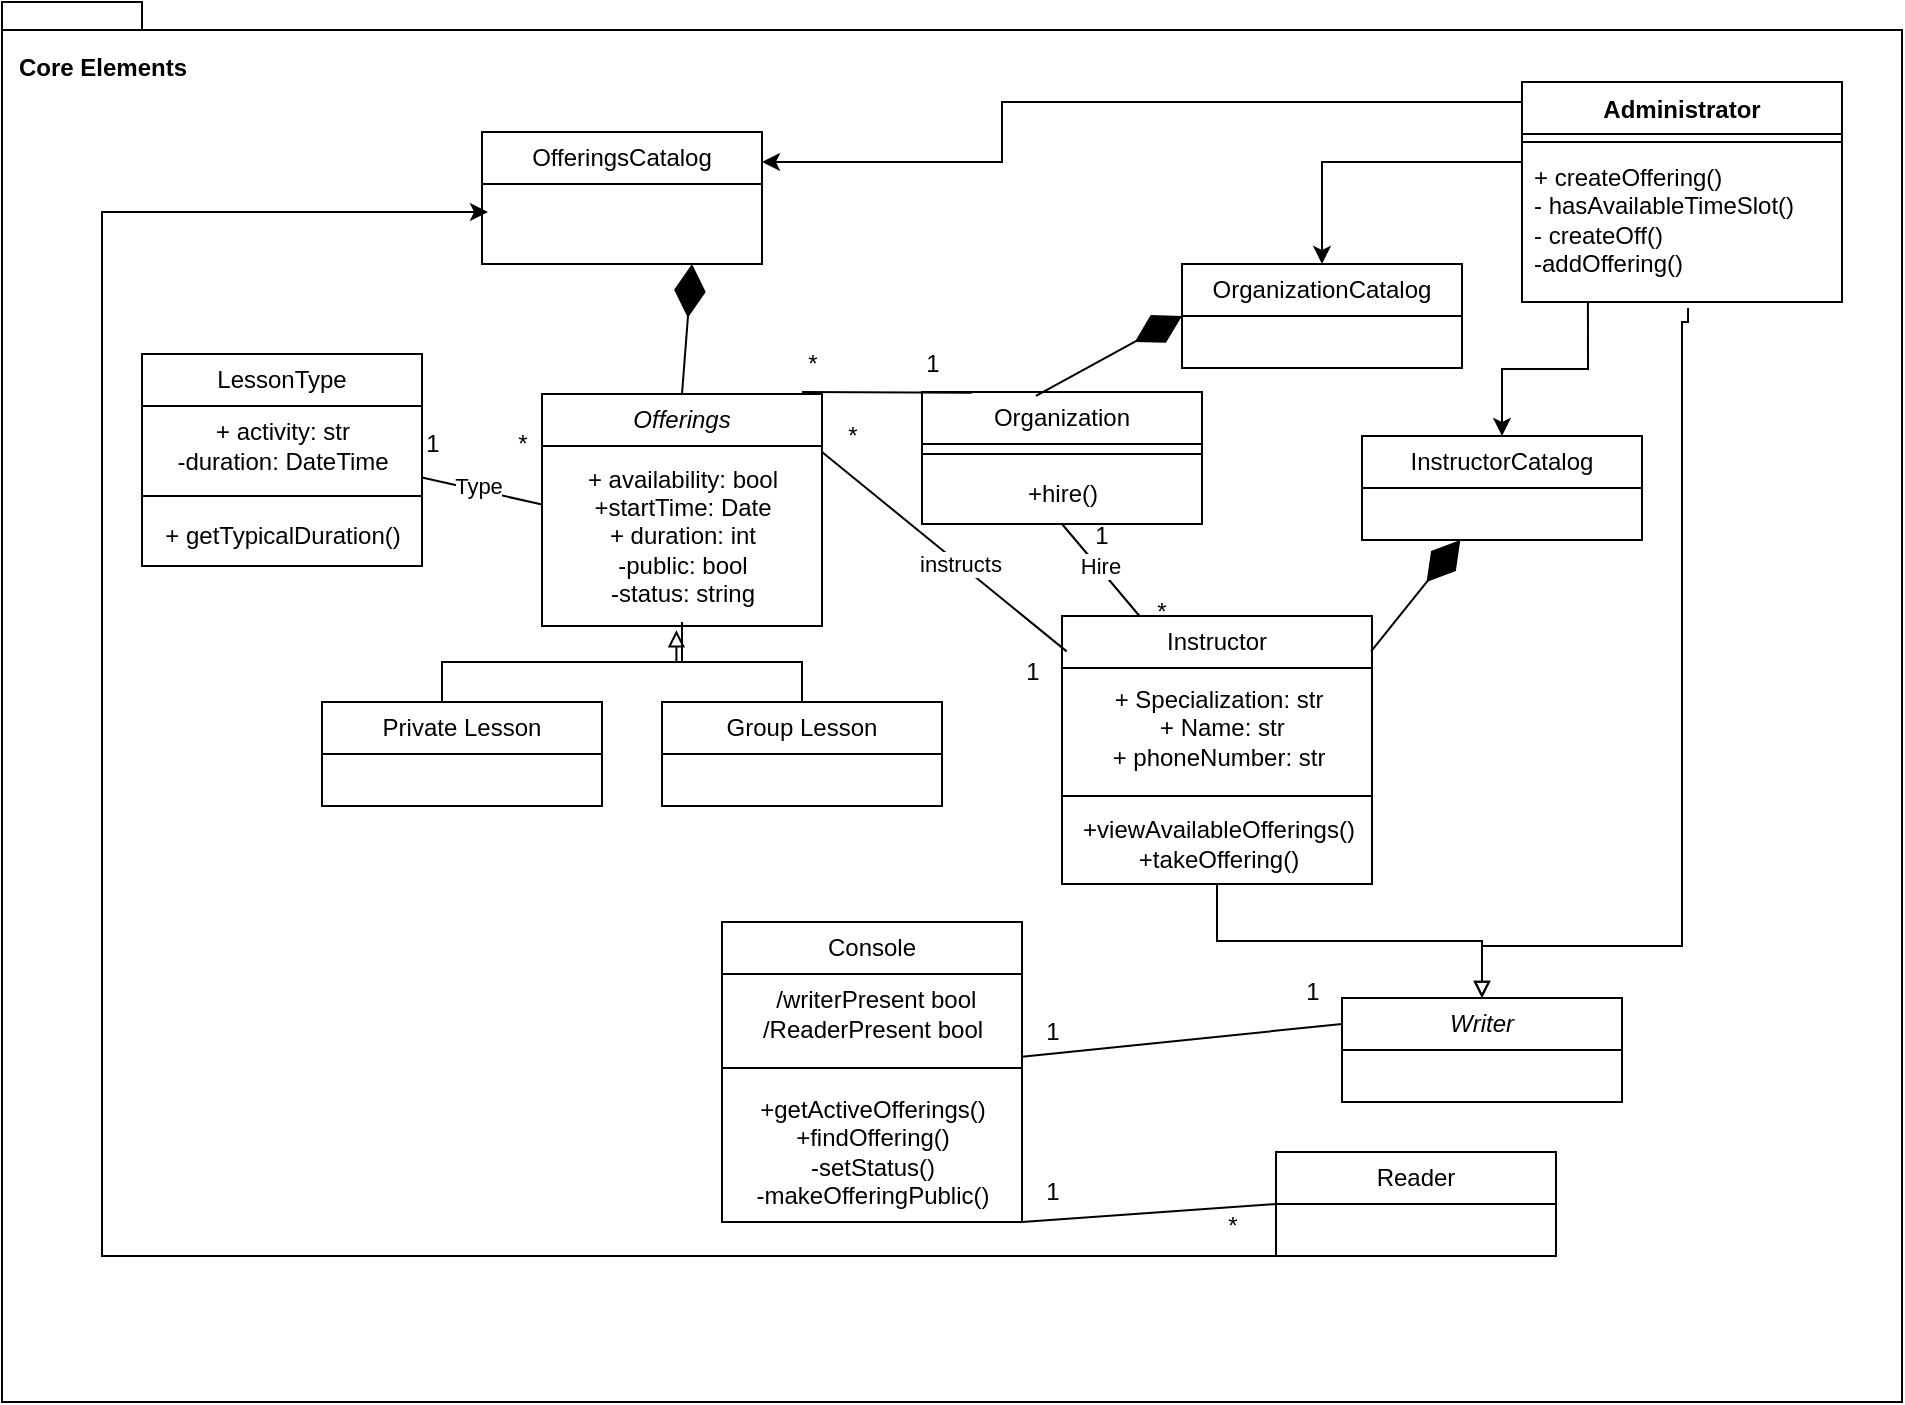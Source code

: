<mxfile version="24.7.17" pages="2">
  <diagram name="CoreElements" id="VGYqqQCVJBaKtA2ZyJBn">
    <mxGraphModel dx="1059" dy="681" grid="1" gridSize="10" guides="1" tooltips="1" connect="1" arrows="1" fold="1" page="1" pageScale="1" pageWidth="827" pageHeight="1169" math="0" shadow="0">
      <root>
        <mxCell id="0" />
        <mxCell id="1" parent="0" />
        <mxCell id="VRAN33z7EAK0camt8ywN-25" value="" style="shape=folder;fontStyle=1;spacingTop=10;tabWidth=40;tabHeight=14;tabPosition=left;html=1;whiteSpace=wrap;" parent="1" vertex="1">
          <mxGeometry x="50" y="10" width="950" height="700" as="geometry" />
        </mxCell>
        <mxCell id="VRAN33z7EAK0camt8ywN-1" value="Organization" style="swimlane;fontStyle=0;childLayout=stackLayout;horizontal=1;startSize=26;fillColor=none;horizontalStack=0;resizeParent=1;resizeParentMax=0;resizeLast=0;collapsible=1;marginBottom=0;whiteSpace=wrap;html=1;" parent="1" vertex="1">
          <mxGeometry x="510" y="205" width="140" height="66" as="geometry" />
        </mxCell>
        <mxCell id="p5pbYEQKGbRsV9aYgSVV-1" value="" style="line;strokeWidth=1;fillColor=none;align=left;verticalAlign=middle;spacingTop=-1;spacingLeft=3;spacingRight=3;rotatable=0;labelPosition=right;points=[];portConstraint=eastwest;strokeColor=inherit;" parent="VRAN33z7EAK0camt8ywN-1" vertex="1">
          <mxGeometry y="26" width="140" height="10" as="geometry" />
        </mxCell>
        <mxCell id="p5pbYEQKGbRsV9aYgSVV-2" value="+hire()" style="text;html=1;align=center;verticalAlign=middle;resizable=0;points=[];autosize=1;strokeColor=none;fillColor=none;" parent="VRAN33z7EAK0camt8ywN-1" vertex="1">
          <mxGeometry y="36" width="140" height="30" as="geometry" />
        </mxCell>
        <mxCell id="VRAN33z7EAK0camt8ywN-5" value="&lt;i&gt;Offerings&lt;/i&gt;" style="swimlane;fontStyle=0;childLayout=stackLayout;horizontal=1;startSize=26;fillColor=none;horizontalStack=0;resizeParent=1;resizeParentMax=0;resizeLast=0;collapsible=1;marginBottom=0;whiteSpace=wrap;html=1;" parent="1" vertex="1">
          <mxGeometry x="320" y="206" width="140" height="116" as="geometry" />
        </mxCell>
        <mxCell id="VRAN33z7EAK0camt8ywN-11" value="&lt;div&gt;+ availability: bool&lt;/div&gt;&lt;div&gt;+startTime: Date&lt;/div&gt;&lt;div&gt;+ duration: int&lt;/div&gt;&lt;div&gt;-public: bool&lt;/div&gt;&lt;div&gt;-status: string&lt;/div&gt;" style="text;html=1;align=center;verticalAlign=middle;resizable=0;points=[];autosize=1;strokeColor=none;fillColor=none;" parent="VRAN33z7EAK0camt8ywN-5" vertex="1">
          <mxGeometry y="26" width="140" height="90" as="geometry" />
        </mxCell>
        <mxCell id="VRAN33z7EAK0camt8ywN-82" style="edgeStyle=orthogonalEdgeStyle;rounded=0;orthogonalLoop=1;jettySize=auto;html=1;endArrow=none;endFill=0;" parent="1" source="VRAN33z7EAK0camt8ywN-6" edge="1">
          <mxGeometry relative="1" as="geometry">
            <mxPoint x="390" y="320" as="targetPoint" />
            <Array as="points">
              <mxPoint x="270" y="340" />
              <mxPoint x="390" y="340" />
            </Array>
          </mxGeometry>
        </mxCell>
        <mxCell id="VRAN33z7EAK0camt8ywN-6" value="Private Lesson" style="swimlane;fontStyle=0;childLayout=stackLayout;horizontal=1;startSize=26;fillColor=none;horizontalStack=0;resizeParent=1;resizeParentMax=0;resizeLast=0;collapsible=1;marginBottom=0;whiteSpace=wrap;html=1;" parent="1" vertex="1">
          <mxGeometry x="210" y="360" width="140" height="52" as="geometry" />
        </mxCell>
        <mxCell id="VRAN33z7EAK0camt8ywN-7" value="Group Lesson" style="swimlane;fontStyle=0;childLayout=stackLayout;horizontal=1;startSize=26;fillColor=none;horizontalStack=0;resizeParent=1;resizeParentMax=0;resizeLast=0;collapsible=1;marginBottom=0;whiteSpace=wrap;html=1;" parent="1" vertex="1">
          <mxGeometry x="380" y="360" width="140" height="52" as="geometry" />
        </mxCell>
        <mxCell id="VRAN33z7EAK0camt8ywN-22" style="edgeStyle=orthogonalEdgeStyle;rounded=0;orthogonalLoop=1;jettySize=auto;html=1;exitX=0.5;exitY=0;exitDx=0;exitDy=0;entryX=0.48;entryY=1.024;entryDx=0;entryDy=0;entryPerimeter=0;endArrow=block;endFill=0;" parent="1" source="VRAN33z7EAK0camt8ywN-7" target="VRAN33z7EAK0camt8ywN-11" edge="1">
          <mxGeometry relative="1" as="geometry" />
        </mxCell>
        <mxCell id="VRAN33z7EAK0camt8ywN-24" value="Instructor" style="swimlane;fontStyle=0;childLayout=stackLayout;horizontal=1;startSize=26;fillColor=none;horizontalStack=0;resizeParent=1;resizeParentMax=0;resizeLast=0;collapsible=1;marginBottom=0;whiteSpace=wrap;html=1;" parent="1" vertex="1">
          <mxGeometry x="580" y="317" width="155" height="134" as="geometry" />
        </mxCell>
        <mxCell id="VRAN33z7EAK0camt8ywN-27" value="+ Specialization: str&lt;div&gt;&amp;nbsp;+ Name: str&lt;/div&gt;&lt;div&gt;+ phoneNumber: str&lt;/div&gt;" style="text;html=1;align=center;verticalAlign=middle;resizable=0;points=[];autosize=1;strokeColor=none;fillColor=none;" parent="VRAN33z7EAK0camt8ywN-24" vertex="1">
          <mxGeometry y="26" width="155" height="60" as="geometry" />
        </mxCell>
        <mxCell id="w5s4T0cmJxo5n3zzjA_6-1" value="" style="line;strokeWidth=1;fillColor=none;align=left;verticalAlign=middle;spacingTop=-1;spacingLeft=3;spacingRight=3;rotatable=0;labelPosition=right;points=[];portConstraint=eastwest;strokeColor=inherit;" parent="VRAN33z7EAK0camt8ywN-24" vertex="1">
          <mxGeometry y="86" width="155" height="8" as="geometry" />
        </mxCell>
        <mxCell id="w5s4T0cmJxo5n3zzjA_6-2" value="+viewAvailableOfferings()&lt;br&gt;+takeOffering()" style="text;html=1;align=center;verticalAlign=middle;resizable=0;points=[];autosize=1;strokeColor=none;fillColor=none;" parent="VRAN33z7EAK0camt8ywN-24" vertex="1">
          <mxGeometry y="94" width="155" height="40" as="geometry" />
        </mxCell>
        <mxCell id="VRAN33z7EAK0camt8ywN-26" value="Core Elements" style="text;align=center;fontStyle=1;verticalAlign=middle;spacingLeft=3;spacingRight=3;strokeColor=none;rotatable=0;points=[[0,0.5],[1,0.5]];portConstraint=eastwest;html=1;" parent="1" vertex="1">
          <mxGeometry x="60" y="30" width="80" height="26" as="geometry" />
        </mxCell>
        <mxCell id="VRAN33z7EAK0camt8ywN-28" value="" style="endArrow=none;html=1;rounded=0;entryX=0.5;entryY=1;entryDx=0;entryDy=0;exitX=0.25;exitY=0;exitDx=0;exitDy=0;" parent="1" source="VRAN33z7EAK0camt8ywN-24" target="VRAN33z7EAK0camt8ywN-1" edge="1">
          <mxGeometry width="50" height="50" relative="1" as="geometry">
            <mxPoint x="150" y="210" as="sourcePoint" />
            <mxPoint x="200" y="160" as="targetPoint" />
          </mxGeometry>
        </mxCell>
        <mxCell id="VRAN33z7EAK0camt8ywN-29" value="Hire" style="edgeLabel;html=1;align=center;verticalAlign=middle;resizable=0;points=[];" parent="VRAN33z7EAK0camt8ywN-28" vertex="1" connectable="0">
          <mxGeometry x="0.087" y="-1" relative="1" as="geometry">
            <mxPoint as="offset" />
          </mxGeometry>
        </mxCell>
        <mxCell id="VRAN33z7EAK0camt8ywN-30" value="1" style="text;html=1;align=center;verticalAlign=middle;resizable=0;points=[];autosize=1;strokeColor=none;fillColor=none;" parent="1" vertex="1">
          <mxGeometry x="550" y="330" width="30" height="30" as="geometry" />
        </mxCell>
        <mxCell id="VRAN33z7EAK0camt8ywN-31" value="*" style="text;html=1;align=center;verticalAlign=middle;resizable=0;points=[];autosize=1;strokeColor=none;fillColor=none;" parent="1" vertex="1">
          <mxGeometry x="460" y="212" width="30" height="30" as="geometry" />
        </mxCell>
        <mxCell id="VRAN33z7EAK0camt8ywN-34" value="InstructorCatalog" style="swimlane;fontStyle=0;childLayout=stackLayout;horizontal=1;startSize=26;fillColor=none;horizontalStack=0;resizeParent=1;resizeParentMax=0;resizeLast=0;collapsible=1;marginBottom=0;whiteSpace=wrap;html=1;" parent="1" vertex="1">
          <mxGeometry x="730" y="227" width="140" height="52" as="geometry" />
        </mxCell>
        <mxCell id="VRAN33z7EAK0camt8ywN-36" value="" style="endArrow=diamondThin;endFill=1;endSize=24;html=1;rounded=0;exitX=0.997;exitY=0.132;exitDx=0;exitDy=0;exitPerimeter=0;" parent="1" source="VRAN33z7EAK0camt8ywN-24" target="VRAN33z7EAK0camt8ywN-34" edge="1">
          <mxGeometry width="160" relative="1" as="geometry">
            <mxPoint x="280" y="270" as="sourcePoint" />
            <mxPoint x="440" y="270" as="targetPoint" />
          </mxGeometry>
        </mxCell>
        <mxCell id="VRAN33z7EAK0camt8ywN-37" value="OrganizationCatalog" style="swimlane;fontStyle=0;childLayout=stackLayout;horizontal=1;startSize=26;fillColor=none;horizontalStack=0;resizeParent=1;resizeParentMax=0;resizeLast=0;collapsible=1;marginBottom=0;whiteSpace=wrap;html=1;" parent="1" vertex="1">
          <mxGeometry x="640" y="141" width="140" height="52" as="geometry" />
        </mxCell>
        <mxCell id="VRAN33z7EAK0camt8ywN-38" value="" style="endArrow=diamondThin;endFill=1;endSize=24;html=1;rounded=0;exitX=0.407;exitY=0.03;exitDx=0;exitDy=0;entryX=0;entryY=0.5;entryDx=0;entryDy=0;exitPerimeter=0;" parent="1" source="VRAN33z7EAK0camt8ywN-1" target="VRAN33z7EAK0camt8ywN-37" edge="1">
          <mxGeometry width="160" relative="1" as="geometry">
            <mxPoint x="280" y="270" as="sourcePoint" />
            <mxPoint x="440" y="270" as="targetPoint" />
          </mxGeometry>
        </mxCell>
        <mxCell id="VRAN33z7EAK0camt8ywN-39" value="" style="endArrow=none;html=1;rounded=0;entryX=1;entryY=0.25;entryDx=0;entryDy=0;exitX=0.015;exitY=0.132;exitDx=0;exitDy=0;exitPerimeter=0;" parent="1" source="VRAN33z7EAK0camt8ywN-24" target="VRAN33z7EAK0camt8ywN-5" edge="1">
          <mxGeometry width="50" height="50" relative="1" as="geometry">
            <mxPoint x="330" y="290" as="sourcePoint" />
            <mxPoint x="380" y="240" as="targetPoint" />
          </mxGeometry>
        </mxCell>
        <mxCell id="VRAN33z7EAK0camt8ywN-40" value="instructs" style="edgeLabel;html=1;align=center;verticalAlign=middle;resizable=0;points=[];" parent="VRAN33z7EAK0camt8ywN-39" vertex="1" connectable="0">
          <mxGeometry x="-0.124" relative="1" as="geometry">
            <mxPoint as="offset" />
          </mxGeometry>
        </mxCell>
        <mxCell id="VRAN33z7EAK0camt8ywN-59" value="Console" style="swimlane;fontStyle=0;childLayout=stackLayout;horizontal=1;startSize=26;fillColor=none;horizontalStack=0;resizeParent=1;resizeParentMax=0;resizeLast=0;collapsible=1;marginBottom=0;whiteSpace=wrap;html=1;" parent="1" vertex="1">
          <mxGeometry x="410" y="470" width="150" height="150" as="geometry" />
        </mxCell>
        <mxCell id="VRAN33z7EAK0camt8ywN-72" value="&amp;nbsp;/writerPresent bool&lt;div&gt;/ReaderPresent bool&lt;/div&gt;" style="text;html=1;align=center;verticalAlign=middle;resizable=0;points=[];autosize=1;strokeColor=none;fillColor=none;" parent="VRAN33z7EAK0camt8ywN-59" vertex="1">
          <mxGeometry y="26" width="150" height="40" as="geometry" />
        </mxCell>
        <mxCell id="TJysEE7pJNbaynjUTzzt-1" value="" style="line;strokeWidth=1;fillColor=none;align=left;verticalAlign=middle;spacingTop=-1;spacingLeft=3;spacingRight=3;rotatable=0;labelPosition=right;points=[];portConstraint=eastwest;strokeColor=inherit;" parent="VRAN33z7EAK0camt8ywN-59" vertex="1">
          <mxGeometry y="66" width="150" height="14" as="geometry" />
        </mxCell>
        <mxCell id="w5s4T0cmJxo5n3zzjA_6-5" value="+getActiveOfferings()&lt;div&gt;+findOffering()&lt;/div&gt;&lt;div&gt;-setStatus()&lt;/div&gt;&lt;div&gt;-makeOfferingPublic()&lt;/div&gt;" style="text;html=1;align=center;verticalAlign=middle;resizable=0;points=[];autosize=1;strokeColor=none;fillColor=none;" parent="VRAN33z7EAK0camt8ywN-59" vertex="1">
          <mxGeometry y="80" width="150" height="70" as="geometry" />
        </mxCell>
        <mxCell id="VRAN33z7EAK0camt8ywN-86" style="edgeStyle=orthogonalEdgeStyle;rounded=0;orthogonalLoop=1;jettySize=auto;html=1;entryX=0;entryY=0.5;entryDx=0;entryDy=0;" parent="1" edge="1">
          <mxGeometry relative="1" as="geometry">
            <Array as="points">
              <mxPoint x="100" y="637" />
              <mxPoint x="100" y="115" />
            </Array>
            <mxPoint x="690" y="637" as="sourcePoint" />
            <mxPoint x="293" y="115" as="targetPoint" />
          </mxGeometry>
        </mxCell>
        <mxCell id="VRAN33z7EAK0camt8ywN-60" value="Reader" style="swimlane;fontStyle=0;childLayout=stackLayout;horizontal=1;startSize=26;fillColor=none;horizontalStack=0;resizeParent=1;resizeParentMax=0;resizeLast=0;collapsible=1;marginBottom=0;whiteSpace=wrap;html=1;" parent="1" vertex="1">
          <mxGeometry x="687" y="585" width="140" height="52" as="geometry" />
        </mxCell>
        <mxCell id="VRAN33z7EAK0camt8ywN-61" value="&lt;i&gt;Writer&lt;/i&gt;" style="swimlane;fontStyle=0;childLayout=stackLayout;horizontal=1;startSize=26;fillColor=none;horizontalStack=0;resizeParent=1;resizeParentMax=0;resizeLast=0;collapsible=1;marginBottom=0;whiteSpace=wrap;html=1;" parent="1" vertex="1">
          <mxGeometry x="720" y="508" width="140" height="52" as="geometry" />
        </mxCell>
        <mxCell id="VRAN33z7EAK0camt8ywN-62" value="" style="endArrow=none;html=1;rounded=0;entryX=0;entryY=0.5;entryDx=0;entryDy=0;exitX=1;exitY=1;exitDx=0;exitDy=0;" parent="1" source="VRAN33z7EAK0camt8ywN-59" target="VRAN33z7EAK0camt8ywN-60" edge="1">
          <mxGeometry width="50" height="50" relative="1" as="geometry">
            <mxPoint x="563" y="602.99" as="sourcePoint" />
            <mxPoint x="600" y="510" as="targetPoint" />
          </mxGeometry>
        </mxCell>
        <mxCell id="VRAN33z7EAK0camt8ywN-63" value="1" style="text;html=1;align=center;verticalAlign=middle;resizable=0;points=[];autosize=1;strokeColor=none;fillColor=none;" parent="1" vertex="1">
          <mxGeometry x="560" y="510" width="30" height="30" as="geometry" />
        </mxCell>
        <mxCell id="VRAN33z7EAK0camt8ywN-64" value="*" style="text;html=1;align=center;verticalAlign=middle;resizable=0;points=[];autosize=1;strokeColor=none;fillColor=none;" parent="1" vertex="1">
          <mxGeometry x="650" y="607" width="30" height="30" as="geometry" />
        </mxCell>
        <mxCell id="VRAN33z7EAK0camt8ywN-65" value="" style="endArrow=none;html=1;rounded=0;entryX=0;entryY=0.25;entryDx=0;entryDy=0;" parent="1" source="VRAN33z7EAK0camt8ywN-59" target="VRAN33z7EAK0camt8ywN-61" edge="1">
          <mxGeometry width="50" height="50" relative="1" as="geometry">
            <mxPoint x="500" y="350" as="sourcePoint" />
            <mxPoint x="700" y="480" as="targetPoint" />
          </mxGeometry>
        </mxCell>
        <mxCell id="VRAN33z7EAK0camt8ywN-67" value="1" style="text;html=1;align=center;verticalAlign=middle;resizable=0;points=[];autosize=1;strokeColor=none;fillColor=none;" parent="1" vertex="1">
          <mxGeometry x="560" y="590" width="30" height="30" as="geometry" />
        </mxCell>
        <mxCell id="VRAN33z7EAK0camt8ywN-68" value="1" style="text;html=1;align=center;verticalAlign=middle;resizable=0;points=[];autosize=1;strokeColor=none;fillColor=none;" parent="1" vertex="1">
          <mxGeometry x="690" y="490" width="30" height="30" as="geometry" />
        </mxCell>
        <mxCell id="VRAN33z7EAK0camt8ywN-70" style="edgeStyle=orthogonalEdgeStyle;rounded=0;orthogonalLoop=1;jettySize=auto;html=1;exitX=0.519;exitY=1.039;exitDx=0;exitDy=0;entryX=0.5;entryY=0;entryDx=0;entryDy=0;endArrow=block;endFill=0;exitPerimeter=0;" parent="1" source="zeB2R6HIWoAzVcndU6fq-14" target="VRAN33z7EAK0camt8ywN-61" edge="1">
          <mxGeometry relative="1" as="geometry">
            <Array as="points">
              <mxPoint x="893" y="170" />
              <mxPoint x="890" y="170" />
              <mxPoint x="890" y="482" />
              <mxPoint x="790" y="482" />
            </Array>
            <mxPoint x="870" y="108" as="sourcePoint" />
          </mxGeometry>
        </mxCell>
        <mxCell id="VRAN33z7EAK0camt8ywN-77" style="edgeStyle=orthogonalEdgeStyle;rounded=0;orthogonalLoop=1;jettySize=auto;html=1;entryX=0.5;entryY=0;entryDx=0;entryDy=0;" parent="1" target="VRAN33z7EAK0camt8ywN-37" edge="1">
          <mxGeometry relative="1" as="geometry">
            <Array as="points">
              <mxPoint x="710" y="90" />
            </Array>
            <mxPoint x="810" y="90" as="sourcePoint" />
          </mxGeometry>
        </mxCell>
        <mxCell id="VRAN33z7EAK0camt8ywN-78" style="edgeStyle=orthogonalEdgeStyle;rounded=0;orthogonalLoop=1;jettySize=auto;html=1;exitX=0.206;exitY=1;exitDx=0;exitDy=0;entryX=0.5;entryY=0;entryDx=0;entryDy=0;exitPerimeter=0;" parent="1" source="zeB2R6HIWoAzVcndU6fq-14" target="VRAN33z7EAK0camt8ywN-34" edge="1">
          <mxGeometry relative="1" as="geometry">
            <mxPoint x="840" y="108" as="sourcePoint" />
          </mxGeometry>
        </mxCell>
        <mxCell id="VRAN33z7EAK0camt8ywN-73" value="OfferingsCatalog" style="swimlane;fontStyle=0;childLayout=stackLayout;horizontal=1;startSize=26;fillColor=none;horizontalStack=0;resizeParent=1;resizeParentMax=0;resizeLast=0;collapsible=1;marginBottom=0;whiteSpace=wrap;html=1;" parent="1" vertex="1">
          <mxGeometry x="290" y="75" width="140" height="66" as="geometry" />
        </mxCell>
        <mxCell id="VRAN33z7EAK0camt8ywN-75" value="" style="endArrow=diamondThin;endFill=1;endSize=24;html=1;rounded=0;entryX=0.75;entryY=1;entryDx=0;entryDy=0;exitX=0.5;exitY=0;exitDx=0;exitDy=0;" parent="1" source="VRAN33z7EAK0camt8ywN-5" target="VRAN33z7EAK0camt8ywN-73" edge="1">
          <mxGeometry width="160" relative="1" as="geometry">
            <mxPoint x="450" y="320" as="sourcePoint" />
            <mxPoint x="610" y="320" as="targetPoint" />
          </mxGeometry>
        </mxCell>
        <mxCell id="VRAN33z7EAK0camt8ywN-80" style="edgeStyle=orthogonalEdgeStyle;rounded=0;orthogonalLoop=1;jettySize=auto;html=1;exitX=0;exitY=0.5;exitDx=0;exitDy=0;" parent="1" edge="1">
          <mxGeometry relative="1" as="geometry">
            <mxPoint x="430" y="90" as="targetPoint" />
            <Array as="points">
              <mxPoint x="810" y="60" />
              <mxPoint x="550" y="60" />
              <mxPoint x="550" y="90" />
            </Array>
            <mxPoint x="810" y="82" as="sourcePoint" />
          </mxGeometry>
        </mxCell>
        <mxCell id="VRAN33z7EAK0camt8ywN-84" value="*" style="text;html=1;align=center;verticalAlign=middle;whiteSpace=wrap;rounded=0;" parent="1" vertex="1">
          <mxGeometry x="600" y="300" width="60" height="30" as="geometry" />
        </mxCell>
        <mxCell id="VRAN33z7EAK0camt8ywN-85" value="1" style="text;html=1;align=center;verticalAlign=middle;whiteSpace=wrap;rounded=0;" parent="1" vertex="1">
          <mxGeometry x="570" y="262" width="60" height="30" as="geometry" />
        </mxCell>
        <mxCell id="VRAN33z7EAK0camt8ywN-90" value="" style="endArrow=none;html=1;rounded=0;entryX=0.178;entryY=0.005;entryDx=0;entryDy=0;entryPerimeter=0;" parent="1" target="VRAN33z7EAK0camt8ywN-1" edge="1">
          <mxGeometry width="50" height="50" relative="1" as="geometry">
            <mxPoint x="450" y="205" as="sourcePoint" />
            <mxPoint x="500" y="160" as="targetPoint" />
          </mxGeometry>
        </mxCell>
        <mxCell id="VRAN33z7EAK0camt8ywN-91" value="*" style="text;html=1;align=center;verticalAlign=middle;resizable=0;points=[];autosize=1;strokeColor=none;fillColor=none;" parent="1" vertex="1">
          <mxGeometry x="440" y="176" width="30" height="30" as="geometry" />
        </mxCell>
        <mxCell id="VRAN33z7EAK0camt8ywN-92" value="1" style="text;html=1;align=center;verticalAlign=middle;resizable=0;points=[];autosize=1;strokeColor=none;fillColor=none;" parent="1" vertex="1">
          <mxGeometry x="500" y="176" width="30" height="30" as="geometry" />
        </mxCell>
        <mxCell id="zeB2R6HIWoAzVcndU6fq-11" value="Administrator" style="swimlane;fontStyle=1;align=center;verticalAlign=top;childLayout=stackLayout;horizontal=1;startSize=26;horizontalStack=0;resizeParent=1;resizeParentMax=0;resizeLast=0;collapsible=1;marginBottom=0;whiteSpace=wrap;html=1;" parent="1" vertex="1">
          <mxGeometry x="810" y="50" width="160" height="110" as="geometry" />
        </mxCell>
        <mxCell id="zeB2R6HIWoAzVcndU6fq-13" value="" style="line;strokeWidth=1;fillColor=none;align=left;verticalAlign=middle;spacingTop=-1;spacingLeft=3;spacingRight=3;rotatable=0;labelPosition=right;points=[];portConstraint=eastwest;strokeColor=inherit;" parent="zeB2R6HIWoAzVcndU6fq-11" vertex="1">
          <mxGeometry y="26" width="160" height="8" as="geometry" />
        </mxCell>
        <mxCell id="zeB2R6HIWoAzVcndU6fq-14" value="+ createOffering()&lt;div&gt;- hasAvailableTimeSlot()&lt;/div&gt;&lt;div&gt;- createOff()&lt;/div&gt;&lt;div&gt;-addOffering()&lt;/div&gt;" style="text;strokeColor=none;fillColor=none;align=left;verticalAlign=top;spacingLeft=4;spacingRight=4;overflow=hidden;rotatable=0;points=[[0,0.5],[1,0.5]];portConstraint=eastwest;whiteSpace=wrap;html=1;" parent="zeB2R6HIWoAzVcndU6fq-11" vertex="1">
          <mxGeometry y="34" width="160" height="76" as="geometry" />
        </mxCell>
        <mxCell id="Br9CfHLrzhqjMEd-LLlE-1" value="LessonType" style="swimlane;fontStyle=0;childLayout=stackLayout;horizontal=1;startSize=26;fillColor=none;horizontalStack=0;resizeParent=1;resizeParentMax=0;resizeLast=0;collapsible=1;marginBottom=0;whiteSpace=wrap;html=1;" parent="1" vertex="1">
          <mxGeometry x="120" y="186" width="140" height="106" as="geometry" />
        </mxCell>
        <mxCell id="Br9CfHLrzhqjMEd-LLlE-2" value="+ activity: str&lt;div&gt;-duration: DateTime&lt;/div&gt;" style="text;html=1;align=center;verticalAlign=middle;resizable=0;points=[];autosize=1;strokeColor=none;fillColor=none;" parent="Br9CfHLrzhqjMEd-LLlE-1" vertex="1">
          <mxGeometry y="26" width="140" height="40" as="geometry" />
        </mxCell>
        <mxCell id="Br9CfHLrzhqjMEd-LLlE-3" value="" style="line;strokeWidth=1;fillColor=none;align=left;verticalAlign=middle;spacingTop=-1;spacingLeft=3;spacingRight=3;rotatable=0;labelPosition=right;points=[];portConstraint=eastwest;strokeColor=inherit;" parent="Br9CfHLrzhqjMEd-LLlE-1" vertex="1">
          <mxGeometry y="66" width="140" height="10" as="geometry" />
        </mxCell>
        <mxCell id="Br9CfHLrzhqjMEd-LLlE-4" value="+ getTypicalDuration()" style="text;html=1;align=center;verticalAlign=middle;resizable=0;points=[];autosize=1;strokeColor=none;fillColor=none;" parent="Br9CfHLrzhqjMEd-LLlE-1" vertex="1">
          <mxGeometry y="76" width="140" height="30" as="geometry" />
        </mxCell>
        <mxCell id="Br9CfHLrzhqjMEd-LLlE-5" value="" style="endArrow=none;html=1;rounded=0;" parent="1" source="VRAN33z7EAK0camt8ywN-11" target="Br9CfHLrzhqjMEd-LLlE-2" edge="1">
          <mxGeometry width="50" height="50" relative="1" as="geometry">
            <mxPoint x="700" y="340" as="sourcePoint" />
            <mxPoint x="750" y="290" as="targetPoint" />
          </mxGeometry>
        </mxCell>
        <mxCell id="Br9CfHLrzhqjMEd-LLlE-6" value="Type" style="edgeLabel;html=1;align=center;verticalAlign=middle;resizable=0;points=[];" parent="Br9CfHLrzhqjMEd-LLlE-5" vertex="1" connectable="0">
          <mxGeometry x="0.106" y="-2" relative="1" as="geometry">
            <mxPoint as="offset" />
          </mxGeometry>
        </mxCell>
        <mxCell id="P_XKceSewCX8b87xSMq2-1" value="*" style="text;html=1;align=center;verticalAlign=middle;resizable=0;points=[];autosize=1;strokeColor=none;fillColor=none;" parent="1" vertex="1">
          <mxGeometry x="295" y="216" width="30" height="30" as="geometry" />
        </mxCell>
        <mxCell id="P_XKceSewCX8b87xSMq2-2" value="1" style="text;html=1;align=center;verticalAlign=middle;resizable=0;points=[];autosize=1;strokeColor=none;fillColor=none;" parent="1" vertex="1">
          <mxGeometry x="250" y="216" width="30" height="30" as="geometry" />
        </mxCell>
        <mxCell id="w5s4T0cmJxo5n3zzjA_6-4" style="edgeStyle=orthogonalEdgeStyle;rounded=0;orthogonalLoop=1;jettySize=auto;html=1;endArrow=block;endFill=0;" parent="1" source="w5s4T0cmJxo5n3zzjA_6-2" target="VRAN33z7EAK0camt8ywN-61" edge="1">
          <mxGeometry relative="1" as="geometry" />
        </mxCell>
      </root>
    </mxGraphModel>
  </diagram>
  <diagram id="_ESv32u7Wek4OQ6RdjVi" name="Scheduling">
    <mxGraphModel dx="1434" dy="836" grid="1" gridSize="10" guides="1" tooltips="1" connect="1" arrows="1" fold="1" page="1" pageScale="1" pageWidth="827" pageHeight="1169" math="0" shadow="0">
      <root>
        <mxCell id="0" />
        <mxCell id="1" parent="0" />
        <mxCell id="6UFKAbwcdPjgJLJw0v5q-27" value="" style="shape=folder;fontStyle=1;spacingTop=10;tabWidth=40;tabHeight=14;tabPosition=left;html=1;whiteSpace=wrap;" parent="1" vertex="1">
          <mxGeometry x="40" y="10" width="1070" height="590" as="geometry" />
        </mxCell>
        <mxCell id="6UFKAbwcdPjgJLJw0v5q-1" value="TimeSlot" style="swimlane;fontStyle=0;childLayout=stackLayout;horizontal=1;startSize=26;fillColor=none;horizontalStack=0;resizeParent=1;resizeParentMax=0;resizeLast=0;collapsible=1;marginBottom=0;whiteSpace=wrap;html=1;" parent="1" vertex="1">
          <mxGeometry x="110" y="94" width="140" height="86" as="geometry" />
        </mxCell>
        <mxCell id="6UFKAbwcdPjgJLJw0v5q-2" value="&lt;div&gt;+ Booked: bool&lt;/div&gt;&lt;div&gt;+ start: Date&lt;/div&gt;&lt;div&gt;+ end: Date&lt;/div&gt;" style="text;html=1;align=center;verticalAlign=middle;resizable=0;points=[];autosize=1;strokeColor=none;fillColor=none;" parent="6UFKAbwcdPjgJLJw0v5q-1" vertex="1">
          <mxGeometry y="26" width="140" height="60" as="geometry" />
        </mxCell>
        <mxCell id="6UFKAbwcdPjgJLJw0v5q-3" value="" style="endArrow=diamondThin;endFill=1;endSize=24;html=1;rounded=0;exitX=1.024;exitY=-0.111;exitDx=0;exitDy=0;exitPerimeter=0;entryX=0.052;entryY=0.044;entryDx=0;entryDy=0;entryPerimeter=0;" parent="1" source="6UFKAbwcdPjgJLJw0v5q-2" edge="1">
          <mxGeometry width="160" relative="1" as="geometry">
            <mxPoint x="330" y="270" as="sourcePoint" />
            <mxPoint x="447.28" y="117.32" as="targetPoint" />
          </mxGeometry>
        </mxCell>
        <mxCell id="p_IuxD8rbF61ctr-UiPd-2" value="availabilities" style="edgeLabel;html=1;align=center;verticalAlign=middle;resizable=0;points=[];" vertex="1" connectable="0" parent="6UFKAbwcdPjgJLJw0v5q-3">
          <mxGeometry x="-0.302" y="-1" relative="1" as="geometry">
            <mxPoint as="offset" />
          </mxGeometry>
        </mxCell>
        <mxCell id="6UFKAbwcdPjgJLJw0v5q-4" value="&lt;i&gt;Space&lt;/i&gt;" style="swimlane;fontStyle=0;childLayout=stackLayout;horizontal=1;startSize=26;fillColor=none;horizontalStack=0;resizeParent=1;resizeParentMax=0;resizeLast=0;collapsible=1;marginBottom=0;whiteSpace=wrap;html=1;" parent="1" vertex="1">
          <mxGeometry x="450" y="94" width="140" height="112" as="geometry" />
        </mxCell>
        <mxCell id="6UFKAbwcdPjgJLJw0v5q-5" value="+ type: str&lt;div&gt;+ adress: str&lt;/div&gt;" style="text;html=1;align=center;verticalAlign=middle;resizable=0;points=[];autosize=1;strokeColor=none;fillColor=none;" parent="6UFKAbwcdPjgJLJw0v5q-4" vertex="1">
          <mxGeometry y="26" width="140" height="40" as="geometry" />
        </mxCell>
        <mxCell id="Ng_EwQ6VlmwSuwNPiu-F-5" value="" style="line;strokeWidth=1;fillColor=none;align=left;verticalAlign=middle;spacingTop=-1;spacingLeft=3;spacingRight=3;rotatable=0;labelPosition=right;points=[];portConstraint=eastwest;strokeColor=inherit;" vertex="1" parent="6UFKAbwcdPjgJLJw0v5q-4">
          <mxGeometry y="66" width="140" height="16" as="geometry" />
        </mxCell>
        <mxCell id="Ng_EwQ6VlmwSuwNPiu-F-7" value="+isValidSlot()" style="text;html=1;align=center;verticalAlign=middle;resizable=0;points=[];autosize=1;strokeColor=none;fillColor=none;" vertex="1" parent="6UFKAbwcdPjgJLJw0v5q-4">
          <mxGeometry y="82" width="140" height="30" as="geometry" />
        </mxCell>
        <mxCell id="6UFKAbwcdPjgJLJw0v5q-6" value="Owned" style="swimlane;fontStyle=0;childLayout=stackLayout;horizontal=1;startSize=26;fillColor=none;horizontalStack=0;resizeParent=1;resizeParentMax=0;resizeLast=0;collapsible=1;marginBottom=0;whiteSpace=wrap;html=1;" parent="1" vertex="1">
          <mxGeometry x="380" y="253.5" width="140" height="52" as="geometry" />
        </mxCell>
        <mxCell id="6UFKAbwcdPjgJLJw0v5q-7" value="Rented" style="swimlane;fontStyle=0;childLayout=stackLayout;horizontal=1;startSize=26;fillColor=none;horizontalStack=0;resizeParent=1;resizeParentMax=0;resizeLast=0;collapsible=1;marginBottom=0;whiteSpace=wrap;html=1;" parent="1" vertex="1">
          <mxGeometry x="590" y="249" width="140" height="52" as="geometry" />
        </mxCell>
        <mxCell id="6UFKAbwcdPjgJLJw0v5q-8" style="edgeStyle=orthogonalEdgeStyle;rounded=0;orthogonalLoop=1;jettySize=auto;html=1;exitX=0.5;exitY=0;exitDx=0;exitDy=0;endArrow=block;endFill=0;" parent="1" source="6UFKAbwcdPjgJLJw0v5q-7" edge="1">
          <mxGeometry relative="1" as="geometry">
            <mxPoint x="530" y="210" as="targetPoint" />
            <Array as="points">
              <mxPoint x="660" y="231" />
              <mxPoint x="531" y="231" />
            </Array>
          </mxGeometry>
        </mxCell>
        <mxCell id="6UFKAbwcdPjgJLJw0v5q-9" value="" style="endArrow=none;html=1;rounded=0;exitX=0.5;exitY=0;exitDx=0;exitDy=0;" parent="1" source="6UFKAbwcdPjgJLJw0v5q-6" edge="1">
          <mxGeometry width="50" height="50" relative="1" as="geometry">
            <mxPoint x="400" y="220" as="sourcePoint" />
            <mxPoint x="530" y="230" as="targetPoint" />
            <Array as="points">
              <mxPoint x="450" y="230" />
            </Array>
          </mxGeometry>
        </mxCell>
        <mxCell id="6UFKAbwcdPjgJLJw0v5q-10" value="Scheduling" style="text;html=1;align=center;verticalAlign=middle;resizable=0;points=[];autosize=1;strokeColor=none;fillColor=none;" parent="1" vertex="1">
          <mxGeometry x="35" y="40" width="80" height="30" as="geometry" />
        </mxCell>
        <mxCell id="6UFKAbwcdPjgJLJw0v5q-11" value="CoreElements::Offerings" style="swimlane;fontStyle=0;childLayout=stackLayout;horizontal=1;startSize=26;fillColor=none;horizontalStack=0;resizeParent=1;resizeParentMax=0;resizeLast=0;collapsible=1;marginBottom=0;whiteSpace=wrap;html=1;" parent="1" vertex="1">
          <mxGeometry x="80" y="359" width="190" height="61" as="geometry" />
        </mxCell>
        <mxCell id="6UFKAbwcdPjgJLJw0v5q-12" value="City" style="swimlane;fontStyle=0;childLayout=stackLayout;horizontal=1;startSize=26;fillColor=none;horizontalStack=0;resizeParent=1;resizeParentMax=0;resizeLast=0;collapsible=1;marginBottom=0;whiteSpace=wrap;html=1;" parent="1" vertex="1">
          <mxGeometry x="820" y="130" width="140" height="52" as="geometry" />
        </mxCell>
        <mxCell id="6UFKAbwcdPjgJLJw0v5q-13" style="edgeStyle=orthogonalEdgeStyle;rounded=0;orthogonalLoop=1;jettySize=auto;html=1;exitX=0.5;exitY=0;exitDx=0;exitDy=0;entryX=0.5;entryY=1;entryDx=0;entryDy=0;" parent="1" source="6UFKAbwcdPjgJLJw0v5q-15" target="6UFKAbwcdPjgJLJw0v5q-12" edge="1">
          <mxGeometry relative="1" as="geometry" />
        </mxCell>
        <mxCell id="6UFKAbwcdPjgJLJw0v5q-14" value="availability" style="edgeLabel;html=1;align=center;verticalAlign=middle;resizable=0;points=[];" parent="6UFKAbwcdPjgJLJw0v5q-13" vertex="1" connectable="0">
          <mxGeometry x="-0.035" y="-1" relative="1" as="geometry">
            <mxPoint as="offset" />
          </mxGeometry>
        </mxCell>
        <mxCell id="6UFKAbwcdPjgJLJw0v5q-15" value="CoreElements::Instructor" style="swimlane;fontStyle=0;childLayout=stackLayout;horizontal=1;startSize=26;fillColor=none;horizontalStack=0;resizeParent=1;resizeParentMax=0;resizeLast=0;collapsible=1;marginBottom=0;whiteSpace=wrap;html=1;" parent="1" vertex="1">
          <mxGeometry x="795" y="410" width="190" height="61" as="geometry" />
        </mxCell>
        <mxCell id="6UFKAbwcdPjgJLJw0v5q-16" value="" style="endArrow=diamondThin;endFill=1;endSize=24;html=1;rounded=0;entryX=0;entryY=0.5;entryDx=0;entryDy=0;exitX=1;exitY=0.25;exitDx=0;exitDy=0;" parent="1" source="6UFKAbwcdPjgJLJw0v5q-4" target="6UFKAbwcdPjgJLJw0v5q-12" edge="1">
          <mxGeometry width="160" relative="1" as="geometry">
            <mxPoint x="520" y="300" as="sourcePoint" />
            <mxPoint x="680" y="300" as="targetPoint" />
          </mxGeometry>
        </mxCell>
        <mxCell id="p_IuxD8rbF61ctr-UiPd-1" value="in" style="edgeLabel;html=1;align=center;verticalAlign=middle;resizable=0;points=[];" vertex="1" connectable="0" parent="6UFKAbwcdPjgJLJw0v5q-16">
          <mxGeometry x="-0.059" y="-1" relative="1" as="geometry">
            <mxPoint as="offset" />
          </mxGeometry>
        </mxCell>
        <mxCell id="6UFKAbwcdPjgJLJw0v5q-17" value="" style="triangle;whiteSpace=wrap;html=1;rotation=-90;" parent="1" vertex="1">
          <mxGeometry x="900" y="230" width="10" height="10" as="geometry" />
        </mxCell>
        <mxCell id="6UFKAbwcdPjgJLJw0v5q-18" value="*" style="text;html=1;align=center;verticalAlign=middle;resizable=0;points=[];autosize=1;strokeColor=none;fillColor=none;" parent="1" vertex="1">
          <mxGeometry x="860" y="390" width="30" height="30" as="geometry" />
        </mxCell>
        <mxCell id="6UFKAbwcdPjgJLJw0v5q-19" value="*" style="text;html=1;align=center;verticalAlign=middle;resizable=0;points=[];autosize=1;strokeColor=none;fillColor=none;" parent="1" vertex="1">
          <mxGeometry x="860" y="180" width="30" height="30" as="geometry" />
        </mxCell>
        <mxCell id="6UFKAbwcdPjgJLJw0v5q-20" value="CoreElements::Organization" style="swimlane;fontStyle=0;childLayout=stackLayout;horizontal=1;startSize=26;fillColor=none;horizontalStack=0;resizeParent=1;resizeParentMax=0;resizeLast=0;collapsible=1;marginBottom=0;whiteSpace=wrap;html=1;" parent="1" vertex="1">
          <mxGeometry x="590" y="310" width="190" height="61" as="geometry" />
        </mxCell>
        <mxCell id="6UFKAbwcdPjgJLJw0v5q-21" value="" style="endArrow=none;html=1;rounded=0;exitX=0;exitY=0.5;exitDx=0;exitDy=0;entryX=1;entryY=0.5;entryDx=0;entryDy=0;" parent="1" source="6UFKAbwcdPjgJLJw0v5q-20" edge="1" target="6UFKAbwcdPjgJLJw0v5q-6">
          <mxGeometry width="50" height="50" relative="1" as="geometry">
            <mxPoint x="400" y="310" as="sourcePoint" />
            <mxPoint x="450" y="260" as="targetPoint" />
          </mxGeometry>
        </mxCell>
        <mxCell id="6UFKAbwcdPjgJLJw0v5q-22" value="owns" style="edgeLabel;html=1;align=center;verticalAlign=middle;resizable=0;points=[];" parent="6UFKAbwcdPjgJLJw0v5q-21" vertex="1" connectable="0">
          <mxGeometry x="0.061" y="2" relative="1" as="geometry">
            <mxPoint as="offset" />
          </mxGeometry>
        </mxCell>
        <mxCell id="6UFKAbwcdPjgJLJw0v5q-23" value="" style="triangle;whiteSpace=wrap;html=1;rotation=-180;" parent="1" vertex="1">
          <mxGeometry x="530" y="310" width="10" height="20" as="geometry" />
        </mxCell>
        <mxCell id="6UFKAbwcdPjgJLJw0v5q-24" style="edgeStyle=orthogonalEdgeStyle;rounded=0;orthogonalLoop=1;jettySize=auto;html=1;entryX=0.476;entryY=0.967;entryDx=0;entryDy=0;entryPerimeter=0;" parent="1" source="6UFKAbwcdPjgJLJw0v5q-11" target="6UFKAbwcdPjgJLJw0v5q-2" edge="1">
          <mxGeometry relative="1" as="geometry">
            <Array as="points">
              <mxPoint x="177" y="310" />
              <mxPoint x="177" y="310" />
            </Array>
          </mxGeometry>
        </mxCell>
        <mxCell id="6UFKAbwcdPjgJLJw0v5q-25" value="1" style="text;html=1;align=center;verticalAlign=middle;resizable=0;points=[];autosize=1;strokeColor=none;fillColor=none;" parent="1" vertex="1">
          <mxGeometry x="190" y="329" width="30" height="30" as="geometry" />
        </mxCell>
        <mxCell id="6UFKAbwcdPjgJLJw0v5q-26" value="1" style="text;html=1;align=center;verticalAlign=middle;resizable=0;points=[];autosize=1;strokeColor=none;fillColor=none;" parent="1" vertex="1">
          <mxGeometry x="180" y="182" width="30" height="30" as="geometry" />
        </mxCell>
        <mxCell id="Ng_EwQ6VlmwSuwNPiu-F-1" value="CoreElements::Console" style="swimlane;fontStyle=0;childLayout=stackLayout;horizontal=1;startSize=26;fillColor=none;horizontalStack=0;resizeParent=1;resizeParentMax=0;resizeLast=0;collapsible=1;marginBottom=0;whiteSpace=wrap;html=1;" vertex="1" parent="1">
          <mxGeometry x="180" y="249" width="190" height="61" as="geometry" />
        </mxCell>
        <mxCell id="Ng_EwQ6VlmwSuwNPiu-F-2" value="" style="endArrow=none;html=1;rounded=0;entryX=-0.014;entryY=0.4;entryDx=0;entryDy=0;entryPerimeter=0;" edge="1" parent="1" source="Ng_EwQ6VlmwSuwNPiu-F-1" target="6UFKAbwcdPjgJLJw0v5q-5">
          <mxGeometry width="50" height="50" relative="1" as="geometry">
            <mxPoint x="700" y="450" as="sourcePoint" />
            <mxPoint x="750" y="400" as="targetPoint" />
          </mxGeometry>
        </mxCell>
        <mxCell id="Ng_EwQ6VlmwSuwNPiu-F-3" value="1" style="text;html=1;align=center;verticalAlign=middle;resizable=0;points=[];autosize=1;strokeColor=none;fillColor=none;" vertex="1" parent="1">
          <mxGeometry x="290" y="221" width="30" height="30" as="geometry" />
        </mxCell>
        <mxCell id="Ng_EwQ6VlmwSuwNPiu-F-4" value="*" style="text;html=1;align=center;verticalAlign=middle;resizable=0;points=[];autosize=1;strokeColor=none;fillColor=none;" vertex="1" parent="1">
          <mxGeometry x="420" y="122" width="30" height="30" as="geometry" />
        </mxCell>
      </root>
    </mxGraphModel>
  </diagram>
</mxfile>
